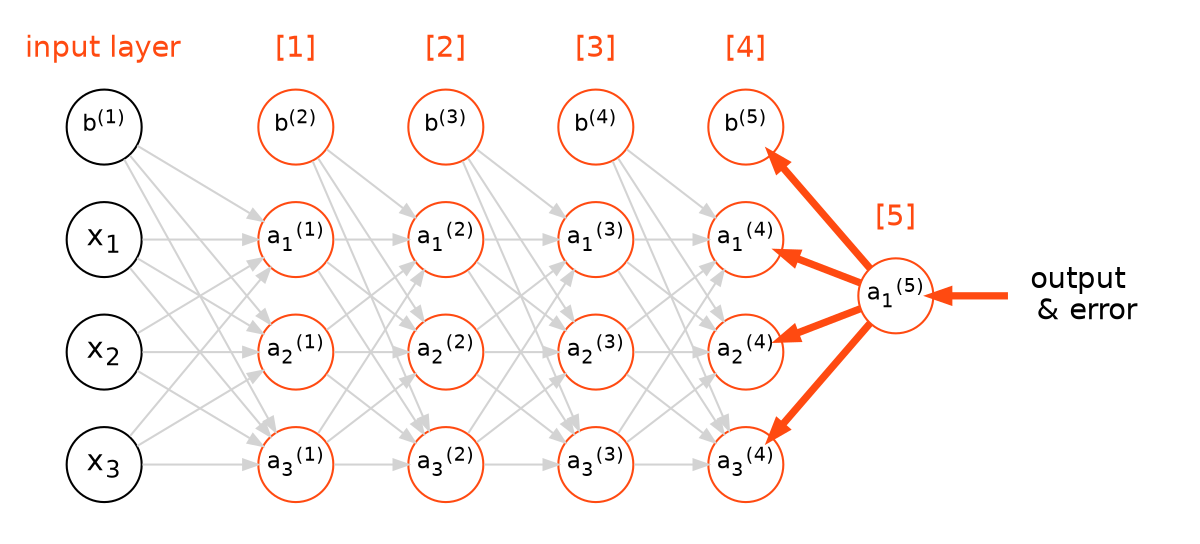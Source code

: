 digraph G {
        graph [fontname = "helvetica", splines=line];
        node [fontname = "helvetica"];
        edge [fontname = "helvetica", color=lightgrey arrowsize=.7];
        rankdir=LR
	splines=line
        
        node [fixedsize=true, label=""];

        subgraph cluster_0 {
		color=white;
		node [style=solid,color=black, shape=circle,];
		x0 x1 x2 x3;
		x3[label=<x<SUB>3</SUB>>]
		x2[label=<x<SUB>2</SUB>>]
		x1[label=<x<SUB>1</SUB>>]
		x0[label=<b<SUP>(1)</SUP>>, fontsize=11]
		#label= <<font color="#FF4A11">Inputs</font>>
		label = <<font color="#FF4A11">input layer</font>>;
	}

	subgraph cluster_1 {
		color=white;
		node [style=solid,color="#FF4A11", shape=circle];
        a01 a11 a21 a31;
		a01[label=<b<SUP>(2)</SUP>>, fontsize=11]
		a11[label=<a<SUB>2</SUB><SUP>(1)</SUP>>, fontsize=11]
		a21[label=<a<SUB>3</SUB><SUP>(1)</SUP>>, fontsize=11]
		a31[label=<a<SUB>1</SUB><SUP>(1)</SUP>>, fontsize=11]
		label = <<font color="#FF4A11">[1]</font>>;
	}

	subgraph cluster_2 {
		color=white;
		node [style=solid,color="#FF4A11", shape=circle];
        a02 a12 a22 a32;
		a02[label=<b<SUP>(3)</SUP>>, fontsize=11]
		a12[label=<a<SUB>2</SUB><SUP>(2)</SUP>>, fontsize=11]
		a22[label=<a<SUB>3</SUB><SUP>(2)</SUP>>, fontsize=11]
		a32[label=<a<SUB>1</SUB><SUP>(2)</SUP>>, fontsize=11]
		label = <<font color="#FF4A11">[2]</font>>;
	}

	subgraph cluster_3 {
		color=white;
		node [style=solid,color="#FF4A11", shape=circle];
        a03 a13 a23 a33;
		a03[label=<b<SUP>(4)</SUP>>, fontsize=11]
		a13[label=<a<SUB>2</SUB><SUP>(3)</SUP>>, fontsize=11]
		a23[label=<a<SUB>3</SUB><SUP>(3)</SUP>>, fontsize=11]
		a33[label=<a<SUB>1</SUB><SUP>(3)</SUP>>, fontsize=11]
		#label= <<font color="#FF4A11">Output</font>>
		label=<<font color="#FF4A11">[3]</font>>;
	}
	
	subgraph cluster_4 {
		color=white;
		node [style=solid,color="#FF4A11", shape=circle];
        a04 a14 a24 a34;
		a04[label=<b<SUP>(5)</SUP>>, fontsize=11]
		a14[label=<a<SUB>1</SUB><SUP>(4)</SUP>>, fontsize=11]
		a24[label=<a<SUB>2</SUB><SUP>(4)</SUP>>, fontsize=11]
		a34[label=<a<SUB>3</SUB><SUP>(4)</SUP>>, fontsize=11]
		#label= <<font color="#FF4A11">Output</font>>
		label=<<font color="#FF4A11">[4]</font>>;
	}

	subgraph cluster_5 {
		color=white;
		node [style=solid,color="#FF4A11", shape=circle];
        a15;
		a15[label=<a<SUB>1</SUB><SUP>(5)</SUP>> fontsize=11]
        label=<<font color="#FF4A11">[5]</font>>;
	}

	subgraph cluster_6 {
		color=white;
		node [style=solid,color=transparent, shape=circle, fixedsize=true, width=1,];
		O;
		O[label="output \n & error"]
		#label= <<font color="#FF4A11">output</font>>
		#label="layer 3 (output layer)";
	}

        x0 ->a11#[label= <bias unit,<BR /> x<SUB>0</SUB>  = 1<BR /> <BR /><BR />> fontsize=11];
        x0 ->a21;
        x0 ->a31;
        
        x1 -> a11;
        x1 -> a21;
        x1 -> a31;
        
        x2 -> a11;
        x2 -> a21;
        x2 -> a31;
        
        x3 -> a11;
        x3 -> a21;
        x3 -> a31;
        
        a01 -> a12#[label= <bias unit> fontsize=11 color=transparent];
        a01 -> a22#[label= <bias unit> fontsize=11 color=transparent];
        a01 -> a32
        
        a11 -> a12;
        a11 -> a22;
        a11 -> a32;
        
        a21 -> a12;
        a21 -> a22;
        a21 -> a32;
    
        a31 -> a12;
        a31 -> a22;
        a31 -> a32;

        
        a02 -> a13#[label= <bias unit> fontsize=11 color=transparent];
        a02 -> a23#[label= <bias unit> fontsize=11 color=transparent];
        a02 -> a33#[label= <bias unit> fontsize=11 color=transparent];
        
        a12 -> a13#[color=transparent]
        a12 -> a23#[color=transparent]
        a12 -> a33#[color=transparent]
        
        a22 -> a13#[color=transparent]
        a22 -> a23#[color=transparent]
        a22 -> a33#[color=transparent]
        
        a32 -> a13#[color=transparent]
        a32 -> a23#[color=transparent]
        a32 -> a33#[color=transparent]
        
        a03 -> a14#[label= <bias unit> fontsize=11 color=transparent];
        a03 -> a24#[label= <bias unit> fontsize=11 color=transparent];
        a03 -> a34#[label= <bias unit> fontsize=11 color=transparent];
        
        a13 -> a14#[color=transparent]
        a13 -> a24#[color=transparent]
        a13 -> a34#[color=transparent]
    
        a23 -> a14#[color=transparent]
        a23 -> a24#[color=transparent]
        a23 -> a34#[color=transparent]
    
        a33 -> a14#[color=transparent]
        a33 -> a24#[color=transparent]
        a33 -> a34#[color=transparent]

        #a04 -> a15
        #a14 -> a15
        #a24 -> a15
        ##a34 -> a15

        #a15 -> O
        #backpropagation
        
        a04 -> a15[dir=back, color="#FF4A11", penwidth="3.5"]
        a14 -> a15[dir=back, color="#FF4A11", penwidth="3.5"]
        a24 -> a15[dir=back, color="#FF4A11", penwidth="3.5"]
        a34 -> a15[dir=back, color="#FF4A11", penwidth="3.5"]
        
        a15 -> O[dir=back, color="#FF4A11", penwidth="3.5"]
        
}